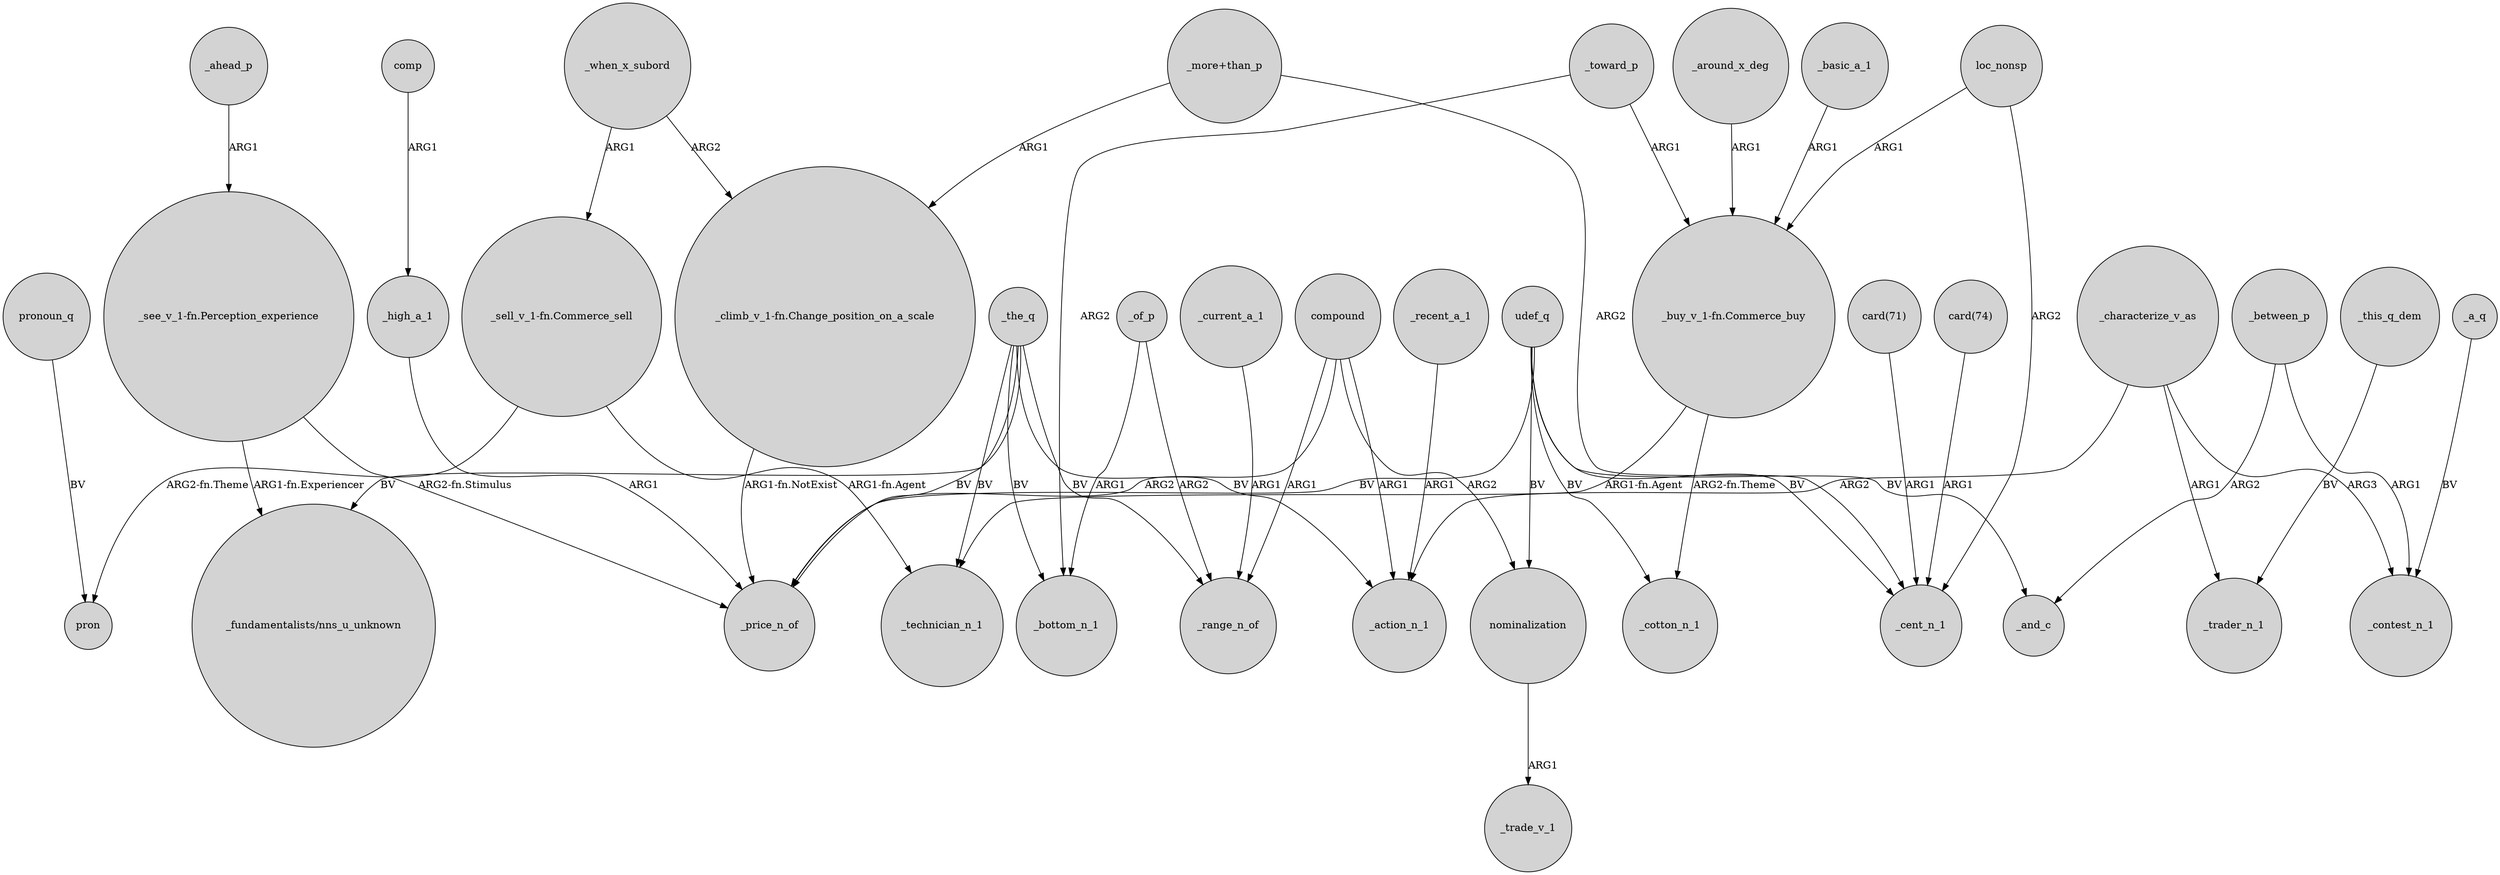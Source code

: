 digraph {
	node [shape=circle style=filled]
	"_more+than_p" -> "_climb_v_1-fn.Change_position_on_a_scale" [label=ARG1]
	loc_nonsp -> _cent_n_1 [label=ARG2]
	_the_q -> _action_n_1 [label=BV]
	compound -> _price_n_of [label=ARG2]
	udef_q -> _price_n_of [label=BV]
	_of_p -> _range_n_of [label=ARG2]
	_characterize_v_as -> _contest_n_1 [label=ARG3]
	udef_q -> _cotton_n_1 [label=BV]
	_of_p -> _bottom_n_1 [label=ARG1]
	_characterize_v_as -> _trader_n_1 [label=ARG1]
	_current_a_1 -> _range_n_of [label=ARG1]
	compound -> _range_n_of [label=ARG1]
	_around_x_deg -> "_buy_v_1-fn.Commerce_buy" [label=ARG1]
	compound -> nominalization [label=ARG2]
	comp -> _high_a_1 [label=ARG1]
	_the_q -> _price_n_of [label=BV]
	nominalization -> _trade_v_1 [label=ARG1]
	_basic_a_1 -> "_buy_v_1-fn.Commerce_buy" [label=ARG1]
	_toward_p -> _bottom_n_1 [label=ARG2]
	"_buy_v_1-fn.Commerce_buy" -> _cotton_n_1 [label="ARG2-fn.Theme"]
	udef_q -> _cent_n_1 [label=BV]
	"_climb_v_1-fn.Change_position_on_a_scale" -> _price_n_of [label="ARG1-fn.NotExist"]
	"_sell_v_1-fn.Commerce_sell" -> _technician_n_1 [label="ARG1-fn.Agent"]
	"card(71)" -> _cent_n_1 [label=ARG1]
	_this_q_dem -> _trader_n_1 [label=BV]
	pronoun_q -> pron [label=BV]
	_recent_a_1 -> _action_n_1 [label=ARG1]
	_characterize_v_as -> _action_n_1 [label=ARG2]
	"card(74)" -> _cent_n_1 [label=ARG1]
	_high_a_1 -> _price_n_of [label=ARG1]
	"_sell_v_1-fn.Commerce_sell" -> pron [label="ARG2-fn.Theme"]
	_the_q -> _technician_n_1 [label=BV]
	_between_p -> _and_c [label=ARG2]
	"_buy_v_1-fn.Commerce_buy" -> _technician_n_1 [label="ARG1-fn.Agent"]
	udef_q -> nominalization [label=BV]
	_the_q -> _bottom_n_1 [label=BV]
	_between_p -> _contest_n_1 [label=ARG1]
	_a_q -> _contest_n_1 [label=BV]
	compound -> _action_n_1 [label=ARG1]
	"_see_v_1-fn.Perception_experience" -> _price_n_of [label="ARG2-fn.Stimulus"]
	_the_q -> "_fundamentalists/nns_u_unknown" [label=BV]
	_ahead_p -> "_see_v_1-fn.Perception_experience" [label=ARG1]
	_the_q -> _range_n_of [label=BV]
	"_more+than_p" -> _cent_n_1 [label=ARG2]
	udef_q -> _and_c [label=BV]
	"_see_v_1-fn.Perception_experience" -> "_fundamentalists/nns_u_unknown" [label="ARG1-fn.Experiencer"]
	_when_x_subord -> "_climb_v_1-fn.Change_position_on_a_scale" [label=ARG2]
	loc_nonsp -> "_buy_v_1-fn.Commerce_buy" [label=ARG1]
	_when_x_subord -> "_sell_v_1-fn.Commerce_sell" [label=ARG1]
	_toward_p -> "_buy_v_1-fn.Commerce_buy" [label=ARG1]
}
